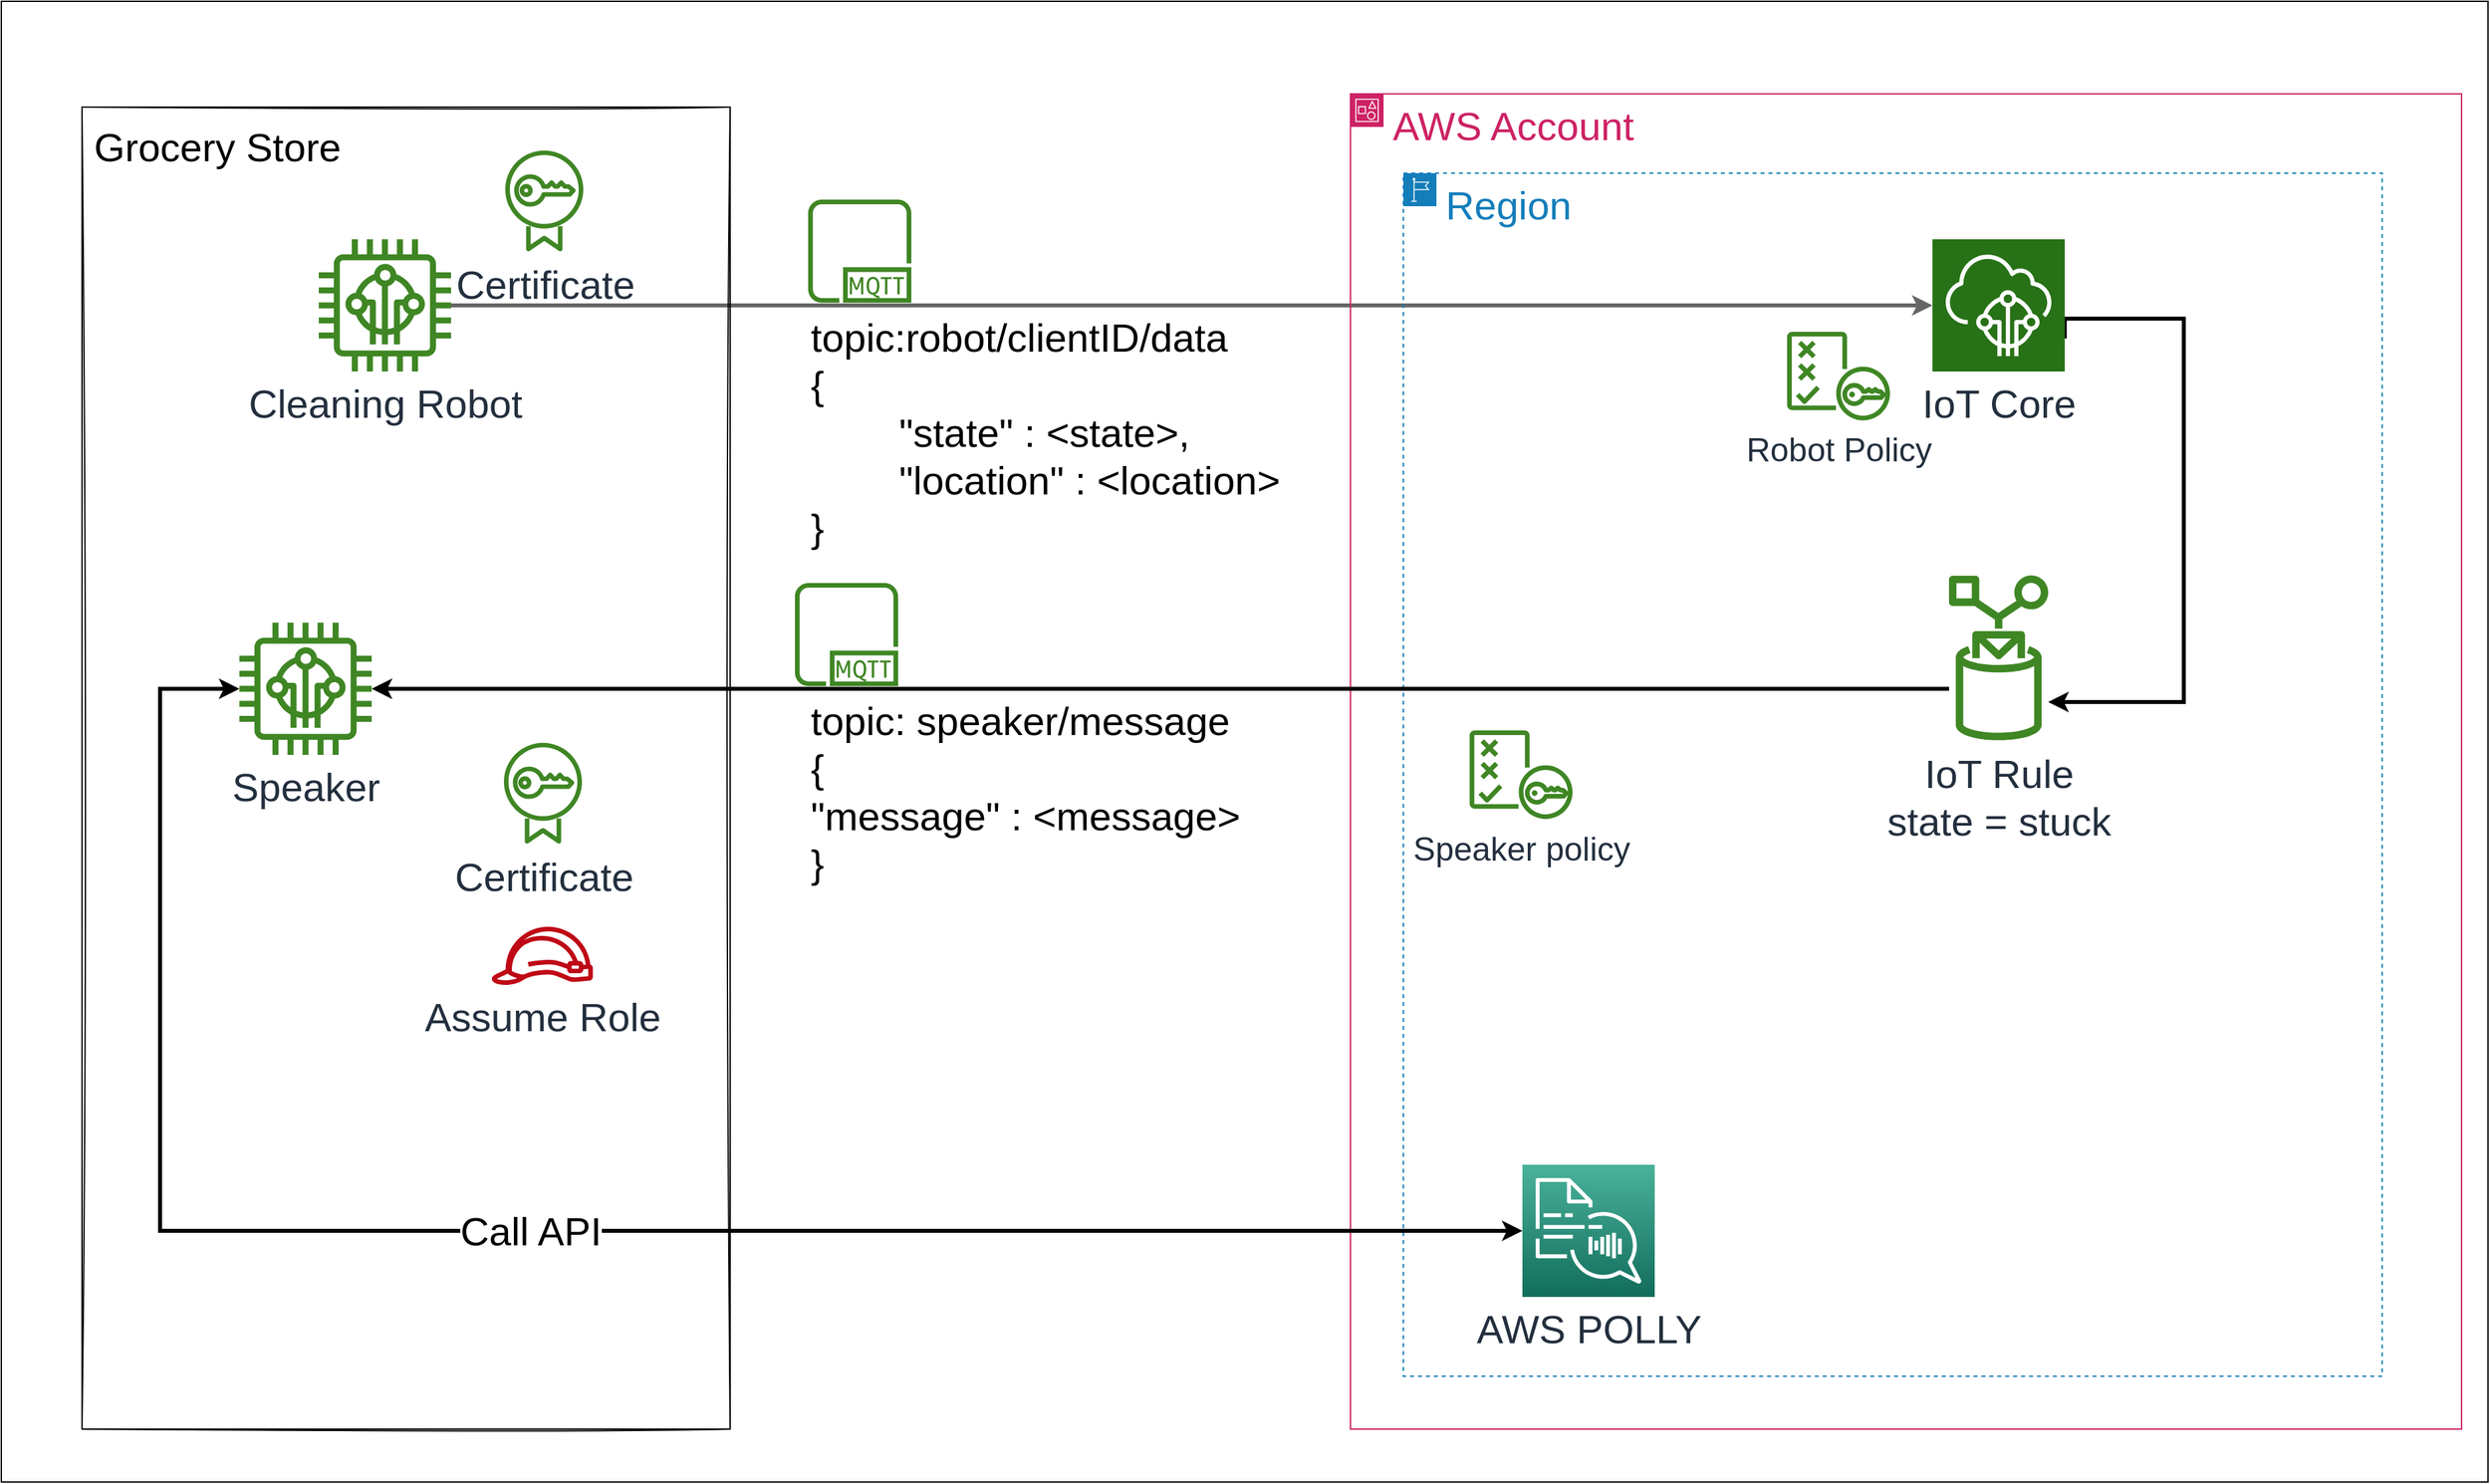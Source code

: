 <mxfile version="20.3.0" type="device"><diagram id="CPvRxUbjRKEPvcNNBtMo" name="Page-1"><mxGraphModel dx="2370" dy="1508" grid="1" gridSize="10" guides="1" tooltips="1" connect="1" arrows="1" fold="1" page="1" pageScale="1" pageWidth="1920" pageHeight="1200" math="0" shadow="0"><root><mxCell id="0"/><mxCell id="1" parent="0"/><mxCell id="ZegY-e3ji0LA3126xVbu-1" value="" style="rounded=0;whiteSpace=wrap;html=1;" parent="1" vertex="1"><mxGeometry x="20" y="40" width="1880" height="1120" as="geometry"/></mxCell><mxCell id="3DinHSMzQ55ig_w2cCms-34" value="&lt;div align=&quot;left&quot;&gt;topic:robot/clientID/data&lt;/div&gt;&lt;div align=&quot;left&quot;&gt;{&lt;/div&gt;&lt;div align=&quot;left&quot;&gt;&lt;span style=&quot;white-space: pre;&quot;&gt;&#9;&lt;/span&gt;&quot;state&quot; : &amp;lt;state&amp;gt;,&lt;/div&gt;&lt;div align=&quot;left&quot;&gt;&lt;span style=&quot;white-space: pre;&quot;&gt;&#9;&lt;/span&gt;&quot;location&quot; : &amp;lt;location&amp;gt;&lt;br&gt;&lt;/div&gt;&lt;div&gt;}&lt;br&gt;&lt;/div&gt;&lt;div align=&quot;left&quot;&gt;&lt;span style=&quot;white-space: pre;&quot;&gt;&#9;&lt;/span&gt;&lt;br&gt;&lt;/div&gt;" style="edgeStyle=orthogonalEdgeStyle;rounded=0;orthogonalLoop=1;jettySize=auto;html=1;fontSize=30;strokeWidth=3;align=left;verticalAlign=top;fillColor=#f5f5f5;strokeColor=#666666;" parent="1" source="3DinHSMzQ55ig_w2cCms-3" target="3DinHSMzQ55ig_w2cCms-2" edge="1"><mxGeometry x="-0.518" relative="1" as="geometry"><mxPoint as="offset"/></mxGeometry></mxCell><mxCell id="3DinHSMzQ55ig_w2cCms-13" value="AWS Account" style="points=[[0,0],[0.25,0],[0.5,0],[0.75,0],[1,0],[1,0.25],[1,0.5],[1,0.75],[1,1],[0.75,1],[0.5,1],[0.25,1],[0,1],[0,0.75],[0,0.5],[0,0.25]];outlineConnect=0;gradientColor=none;html=1;whiteSpace=wrap;fontSize=30;fontStyle=0;container=1;pointerEvents=0;collapsible=0;recursiveResize=0;shape=mxgraph.aws4.group;grIcon=mxgraph.aws4.group_account;strokeColor=#CD2264;fillColor=none;verticalAlign=top;align=left;spacingLeft=30;fontColor=#CD2264;dashed=0;" parent="1" vertex="1"><mxGeometry x="1040" y="110" width="840" height="1010" as="geometry"/></mxCell><mxCell id="3DinHSMzQ55ig_w2cCms-14" value="Region" style="points=[[0,0],[0.25,0],[0.5,0],[0.75,0],[1,0],[1,0.25],[1,0.5],[1,0.75],[1,1],[0.75,1],[0.5,1],[0.25,1],[0,1],[0,0.75],[0,0.5],[0,0.25]];outlineConnect=0;gradientColor=none;html=1;whiteSpace=wrap;fontSize=30;fontStyle=0;container=1;pointerEvents=0;collapsible=0;recursiveResize=0;shape=mxgraph.aws4.group;grIcon=mxgraph.aws4.group_region;strokeColor=#147EBA;fillColor=none;verticalAlign=top;align=left;spacingLeft=30;fontColor=#147EBA;dashed=1;" parent="3DinHSMzQ55ig_w2cCms-13" vertex="1"><mxGeometry x="40" y="60" width="740" height="910" as="geometry"/></mxCell><mxCell id="3DinHSMzQ55ig_w2cCms-6" value="&lt;div&gt;IoT Rule&lt;/div&gt;&lt;div&gt;state = stuck&lt;br&gt;&lt;/div&gt;&lt;div&gt;&lt;br&gt;&lt;/div&gt;" style="sketch=0;outlineConnect=0;fontColor=#232F3E;gradientColor=none;fillColor=#3F8624;strokeColor=none;dashed=0;verticalLabelPosition=bottom;verticalAlign=top;align=center;html=1;fontSize=30;fontStyle=0;aspect=fixed;pointerEvents=1;shape=mxgraph.aws4.rule;" parent="3DinHSMzQ55ig_w2cCms-14" vertex="1"><mxGeometry x="412.5" y="303" width="75" height="127.18" as="geometry"/></mxCell><mxCell id="3DinHSMzQ55ig_w2cCms-65" style="edgeStyle=orthogonalEdgeStyle;rounded=0;orthogonalLoop=1;jettySize=auto;html=1;strokeWidth=3;fontSize=30;startArrow=none;startFill=0;endArrow=classic;endFill=1;endSize=6;exitX=1;exitY=0.75;exitDx=0;exitDy=0;exitPerimeter=0;" parent="3DinHSMzQ55ig_w2cCms-14" source="3DinHSMzQ55ig_w2cCms-2" target="3DinHSMzQ55ig_w2cCms-6" edge="1"><mxGeometry relative="1" as="geometry"><Array as="points"><mxPoint x="500" y="110"/><mxPoint x="590" y="110"/><mxPoint x="590" y="400"/></Array></mxGeometry></mxCell><mxCell id="3DinHSMzQ55ig_w2cCms-2" value="IoT Core" style="sketch=0;points=[[0,0,0],[0.25,0,0],[0.5,0,0],[0.75,0,0],[1,0,0],[0,1,0],[0.25,1,0],[0.5,1,0],[0.75,1,0],[1,1,0],[0,0.25,0],[0,0.5,0],[0,0.75,0],[1,0.25,0],[1,0.5,0],[1,0.75,0]];outlineConnect=0;fontColor=#232F3E;gradientColor=none;gradientDirection=north;fillColor=#277116;strokeColor=#ffffff;dashed=0;verticalLabelPosition=bottom;verticalAlign=top;align=center;html=1;fontSize=30;fontStyle=0;aspect=fixed;shape=mxgraph.aws4.resourceIcon;resIcon=mxgraph.aws4.iot_core;" parent="3DinHSMzQ55ig_w2cCms-14" vertex="1"><mxGeometry x="400" y="50" width="100" height="100" as="geometry"/></mxCell><mxCell id="3DinHSMzQ55ig_w2cCms-16" value="AWS POLLY" style="sketch=0;points=[[0,0,0],[0.25,0,0],[0.5,0,0],[0.75,0,0],[1,0,0],[0,1,0],[0.25,1,0],[0.5,1,0],[0.75,1,0],[1,1,0],[0,0.25,0],[0,0.5,0],[0,0.75,0],[1,0.25,0],[1,0.5,0],[1,0.75,0]];outlineConnect=0;fontColor=#232F3E;gradientColor=#4AB29A;gradientDirection=north;fillColor=#116D5B;strokeColor=#ffffff;dashed=0;verticalLabelPosition=bottom;verticalAlign=top;align=center;html=1;fontSize=30;fontStyle=0;aspect=fixed;shape=mxgraph.aws4.resourceIcon;resIcon=mxgraph.aws4.polly;" parent="3DinHSMzQ55ig_w2cCms-14" vertex="1"><mxGeometry x="90" y="750" width="100" height="100" as="geometry"/></mxCell><mxCell id="3DinHSMzQ55ig_w2cCms-72" value="Robot Policy" style="sketch=0;outlineConnect=0;fontColor=#232F3E;gradientColor=none;fillColor=#3F8624;strokeColor=none;dashed=0;verticalLabelPosition=bottom;verticalAlign=top;align=center;html=1;fontSize=25;fontStyle=0;aspect=fixed;pointerEvents=1;shape=mxgraph.aws4.policy;" parent="3DinHSMzQ55ig_w2cCms-14" vertex="1"><mxGeometry x="290" y="120" width="78" height="67" as="geometry"/></mxCell><mxCell id="WZm5zydCqWhYUvMf4ZeC-6" value="Speaker policy" style="sketch=0;outlineConnect=0;fontColor=#232F3E;gradientColor=none;fillColor=#3F8624;strokeColor=none;dashed=0;verticalLabelPosition=bottom;verticalAlign=top;align=center;html=1;fontSize=25;fontStyle=0;aspect=fixed;pointerEvents=1;shape=mxgraph.aws4.policy;" parent="3DinHSMzQ55ig_w2cCms-14" vertex="1"><mxGeometry x="50" y="421.5" width="78" height="67" as="geometry"/></mxCell><mxCell id="3DinHSMzQ55ig_w2cCms-37" value="Call API" style="edgeStyle=orthogonalEdgeStyle;rounded=0;orthogonalLoop=1;jettySize=auto;html=1;fontSize=30;startArrow=classic;startFill=1;endArrow=classic;endFill=1;strokeWidth=3;endSize=6;" parent="1" source="WZm5zydCqWhYUvMf4ZeC-1" target="3DinHSMzQ55ig_w2cCms-16" edge="1"><mxGeometry relative="1" as="geometry"><mxPoint x="342" y="970" as="sourcePoint"/><Array as="points"><mxPoint x="140" y="560"/><mxPoint x="140" y="970"/></Array></mxGeometry></mxCell><mxCell id="3DinHSMzQ55ig_w2cCms-40" value="" style="shape=image;html=1;verticalAlign=top;verticalLabelPosition=bottom;labelBackgroundColor=#ffffff;imageAspect=0;aspect=fixed;image=https://cdn1.iconfinder.com/data/icons/bootstrap-vol-3/16/filetype-mp3-128.png;fontSize=30;" parent="1" vertex="1"><mxGeometry x="720" y="1000" width="80" height="80" as="geometry"/></mxCell><mxCell id="3DinHSMzQ55ig_w2cCms-46" value="Certificate" style="sketch=0;outlineConnect=0;fontColor=#232F3E;gradientColor=none;fillColor=#3F8624;strokeColor=none;dashed=0;verticalLabelPosition=bottom;verticalAlign=top;align=center;html=1;fontSize=30;fontStyle=0;aspect=fixed;pointerEvents=1;shape=mxgraph.aws4.certificate_manager;" parent="1" vertex="1"><mxGeometry x="401" y="152" width="59" height="78" as="geometry"/></mxCell><mxCell id="3DinHSMzQ55ig_w2cCms-60" style="edgeStyle=orthogonalEdgeStyle;rounded=0;orthogonalLoop=1;jettySize=auto;html=1;exitX=0.5;exitY=1;exitDx=0;exitDy=0;strokeWidth=3;fontSize=30;startArrow=classic;startFill=1;endArrow=classic;endFill=1;endSize=6;" parent="1" edge="1"><mxGeometry relative="1" as="geometry"><mxPoint x="197" y="938.0" as="sourcePoint"/><mxPoint x="197" y="938.0" as="targetPoint"/></mxGeometry></mxCell><mxCell id="3DinHSMzQ55ig_w2cCms-69" value="" style="swimlane;startSize=0;sketch=1;fontSize=30;" parent="1" vertex="1"><mxGeometry x="81" y="120" width="490" height="1000" as="geometry"><mxRectangle x="220" y="120" width="490" height="1000" as="alternateBounds"/></mxGeometry></mxCell><mxCell id="3DinHSMzQ55ig_w2cCms-3" value="Cleaning Robot" style="sketch=0;outlineConnect=0;fontColor=#232F3E;gradientColor=none;fillColor=#3F8624;strokeColor=none;dashed=0;verticalLabelPosition=bottom;verticalAlign=top;align=center;html=1;fontSize=30;fontStyle=0;aspect=fixed;pointerEvents=1;shape=mxgraph.aws4.iot_thing_freertos_device;" parent="3DinHSMzQ55ig_w2cCms-69" vertex="1"><mxGeometry x="179" y="100" width="100" height="100" as="geometry"/></mxCell><mxCell id="3DinHSMzQ55ig_w2cCms-71" value="Grocery Store" style="text;strokeColor=none;fillColor=none;html=1;fontSize=30;fontStyle=0;verticalAlign=middle;align=center;sketch=1;" parent="3DinHSMzQ55ig_w2cCms-69" vertex="1"><mxGeometry x="52" y="10" width="100" height="40" as="geometry"/></mxCell><mxCell id="WZm5zydCqWhYUvMf4ZeC-2" value="Certificate" style="sketch=0;outlineConnect=0;fontColor=#232F3E;gradientColor=none;fillColor=#3F8624;strokeColor=none;dashed=0;verticalLabelPosition=bottom;verticalAlign=top;align=center;html=1;fontSize=30;fontStyle=0;aspect=fixed;pointerEvents=1;shape=mxgraph.aws4.certificate_manager;" parent="3DinHSMzQ55ig_w2cCms-69" vertex="1"><mxGeometry x="319" y="480" width="59" height="78" as="geometry"/></mxCell><mxCell id="WZm5zydCqWhYUvMf4ZeC-1" value="Speaker" style="sketch=0;outlineConnect=0;fontColor=#232F3E;gradientColor=none;fillColor=#3F8624;strokeColor=none;dashed=0;verticalLabelPosition=bottom;verticalAlign=top;align=center;html=1;fontSize=30;fontStyle=0;aspect=fixed;pointerEvents=1;shape=mxgraph.aws4.iot_thing_freertos_device;" parent="3DinHSMzQ55ig_w2cCms-69" vertex="1"><mxGeometry x="119" y="390" width="100" height="100" as="geometry"/></mxCell><mxCell id="WZm5zydCqWhYUvMf4ZeC-7" value="topic: speaker/message&lt;br&gt;&lt;div style=&quot;color: rgb(0, 0, 0); font-family: Helvetica; font-size: 30px; font-style: normal; font-variant-ligatures: normal; font-variant-caps: normal; font-weight: 400; letter-spacing: normal; orphans: 2; text-align: left; text-indent: 0px; text-transform: none; widows: 2; word-spacing: 0px; -webkit-text-stroke-width: 0px; text-decoration-thickness: initial; text-decoration-style: initial; text-decoration-color: initial;&quot;&gt;{&lt;/div&gt;&lt;div style=&quot;color: rgb(0, 0, 0); font-family: Helvetica; font-size: 30px; font-style: normal; font-variant-ligatures: normal; font-variant-caps: normal; font-weight: 400; letter-spacing: normal; orphans: 2; text-align: left; text-indent: 0px; text-transform: none; widows: 2; word-spacing: 0px; -webkit-text-stroke-width: 0px; text-decoration-thickness: initial; text-decoration-style: initial; text-decoration-color: initial;&quot;&gt;&lt;span style=&quot;&quot;&gt;&#9;&lt;/span&gt;&quot;message&quot; : &amp;lt;message&amp;gt;&lt;/div&gt;&lt;div style=&quot;color: rgb(0, 0, 0); font-family: Helvetica; font-size: 30px; font-style: normal; font-variant-ligatures: normal; font-variant-caps: normal; font-weight: 400; letter-spacing: normal; orphans: 2; text-align: left; text-indent: 0px; text-transform: none; widows: 2; word-spacing: 0px; -webkit-text-stroke-width: 0px; text-decoration-thickness: initial; text-decoration-style: initial; text-decoration-color: initial;&quot;&gt;}&lt;/div&gt;&lt;br&gt;" style="edgeStyle=orthogonalEdgeStyle;rounded=0;orthogonalLoop=1;jettySize=auto;html=1;strokeWidth=3;fontSize=30;startArrow=none;startFill=0;endArrow=classic;endFill=1;align=left;verticalAlign=top;" parent="1" source="3DinHSMzQ55ig_w2cCms-6" target="WZm5zydCqWhYUvMf4ZeC-1" edge="1"><mxGeometry x="0.447" relative="1" as="geometry"><mxPoint x="1492.5" y="570" as="sourcePoint"/><Array as="points"><mxPoint x="380" y="560"/><mxPoint x="380" y="560"/></Array><mxPoint as="offset"/><mxPoint x="320" y="550" as="targetPoint"/></mxGeometry></mxCell><mxCell id="WZm5zydCqWhYUvMf4ZeC-18" value="Assume Role" style="sketch=0;outlineConnect=0;fontColor=#232F3E;gradientColor=none;fillColor=#BF0816;strokeColor=none;dashed=0;verticalLabelPosition=bottom;verticalAlign=top;align=center;html=1;fontSize=30;fontStyle=0;aspect=fixed;pointerEvents=1;shape=mxgraph.aws4.role;" parent="1" vertex="1"><mxGeometry x="390" y="740" width="78" height="44" as="geometry"/></mxCell><mxCell id="t59wgXlaYHpbUOb7cUpq-3" value="" style="sketch=0;outlineConnect=0;fontColor=#232F3E;gradientColor=none;fillColor=#3F8624;strokeColor=none;dashed=0;verticalLabelPosition=bottom;verticalAlign=top;align=center;html=1;fontSize=12;fontStyle=0;aspect=fixed;pointerEvents=1;shape=mxgraph.aws4.mqtt_protocol;" vertex="1" parent="1"><mxGeometry x="630" y="190" width="78" height="78" as="geometry"/></mxCell><mxCell id="t59wgXlaYHpbUOb7cUpq-5" value="" style="sketch=0;outlineConnect=0;fontColor=#232F3E;gradientColor=none;fillColor=#3F8624;strokeColor=none;dashed=0;verticalLabelPosition=bottom;verticalAlign=top;align=center;html=1;fontSize=12;fontStyle=0;aspect=fixed;pointerEvents=1;shape=mxgraph.aws4.mqtt_protocol;" vertex="1" parent="1"><mxGeometry x="620" y="480" width="78" height="78" as="geometry"/></mxCell></root></mxGraphModel></diagram></mxfile>